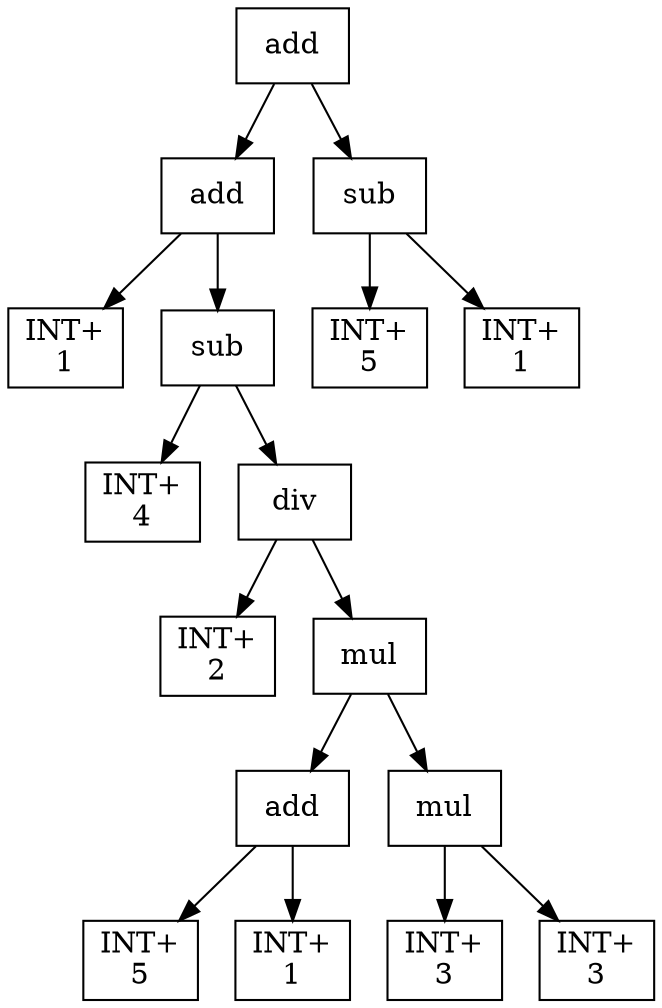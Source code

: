 digraph expr {
  node [shape=box];
  n1 [label="add"];
  n2 [label="add"];
  n3 [label="INT+\n1"];
  n4 [label="sub"];
  n5 [label="INT+\n4"];
  n6 [label="div"];
  n7 [label="INT+\n2"];
  n8 [label="mul"];
  n9 [label="add"];
  n10 [label="INT+\n5"];
  n11 [label="INT+\n1"];
  n9 -> n10;
  n9 -> n11;
  n12 [label="mul"];
  n13 [label="INT+\n3"];
  n14 [label="INT+\n3"];
  n12 -> n13;
  n12 -> n14;
  n8 -> n9;
  n8 -> n12;
  n6 -> n7;
  n6 -> n8;
  n4 -> n5;
  n4 -> n6;
  n2 -> n3;
  n2 -> n4;
  n15 [label="sub"];
  n16 [label="INT+\n5"];
  n17 [label="INT+\n1"];
  n15 -> n16;
  n15 -> n17;
  n1 -> n2;
  n1 -> n15;
}